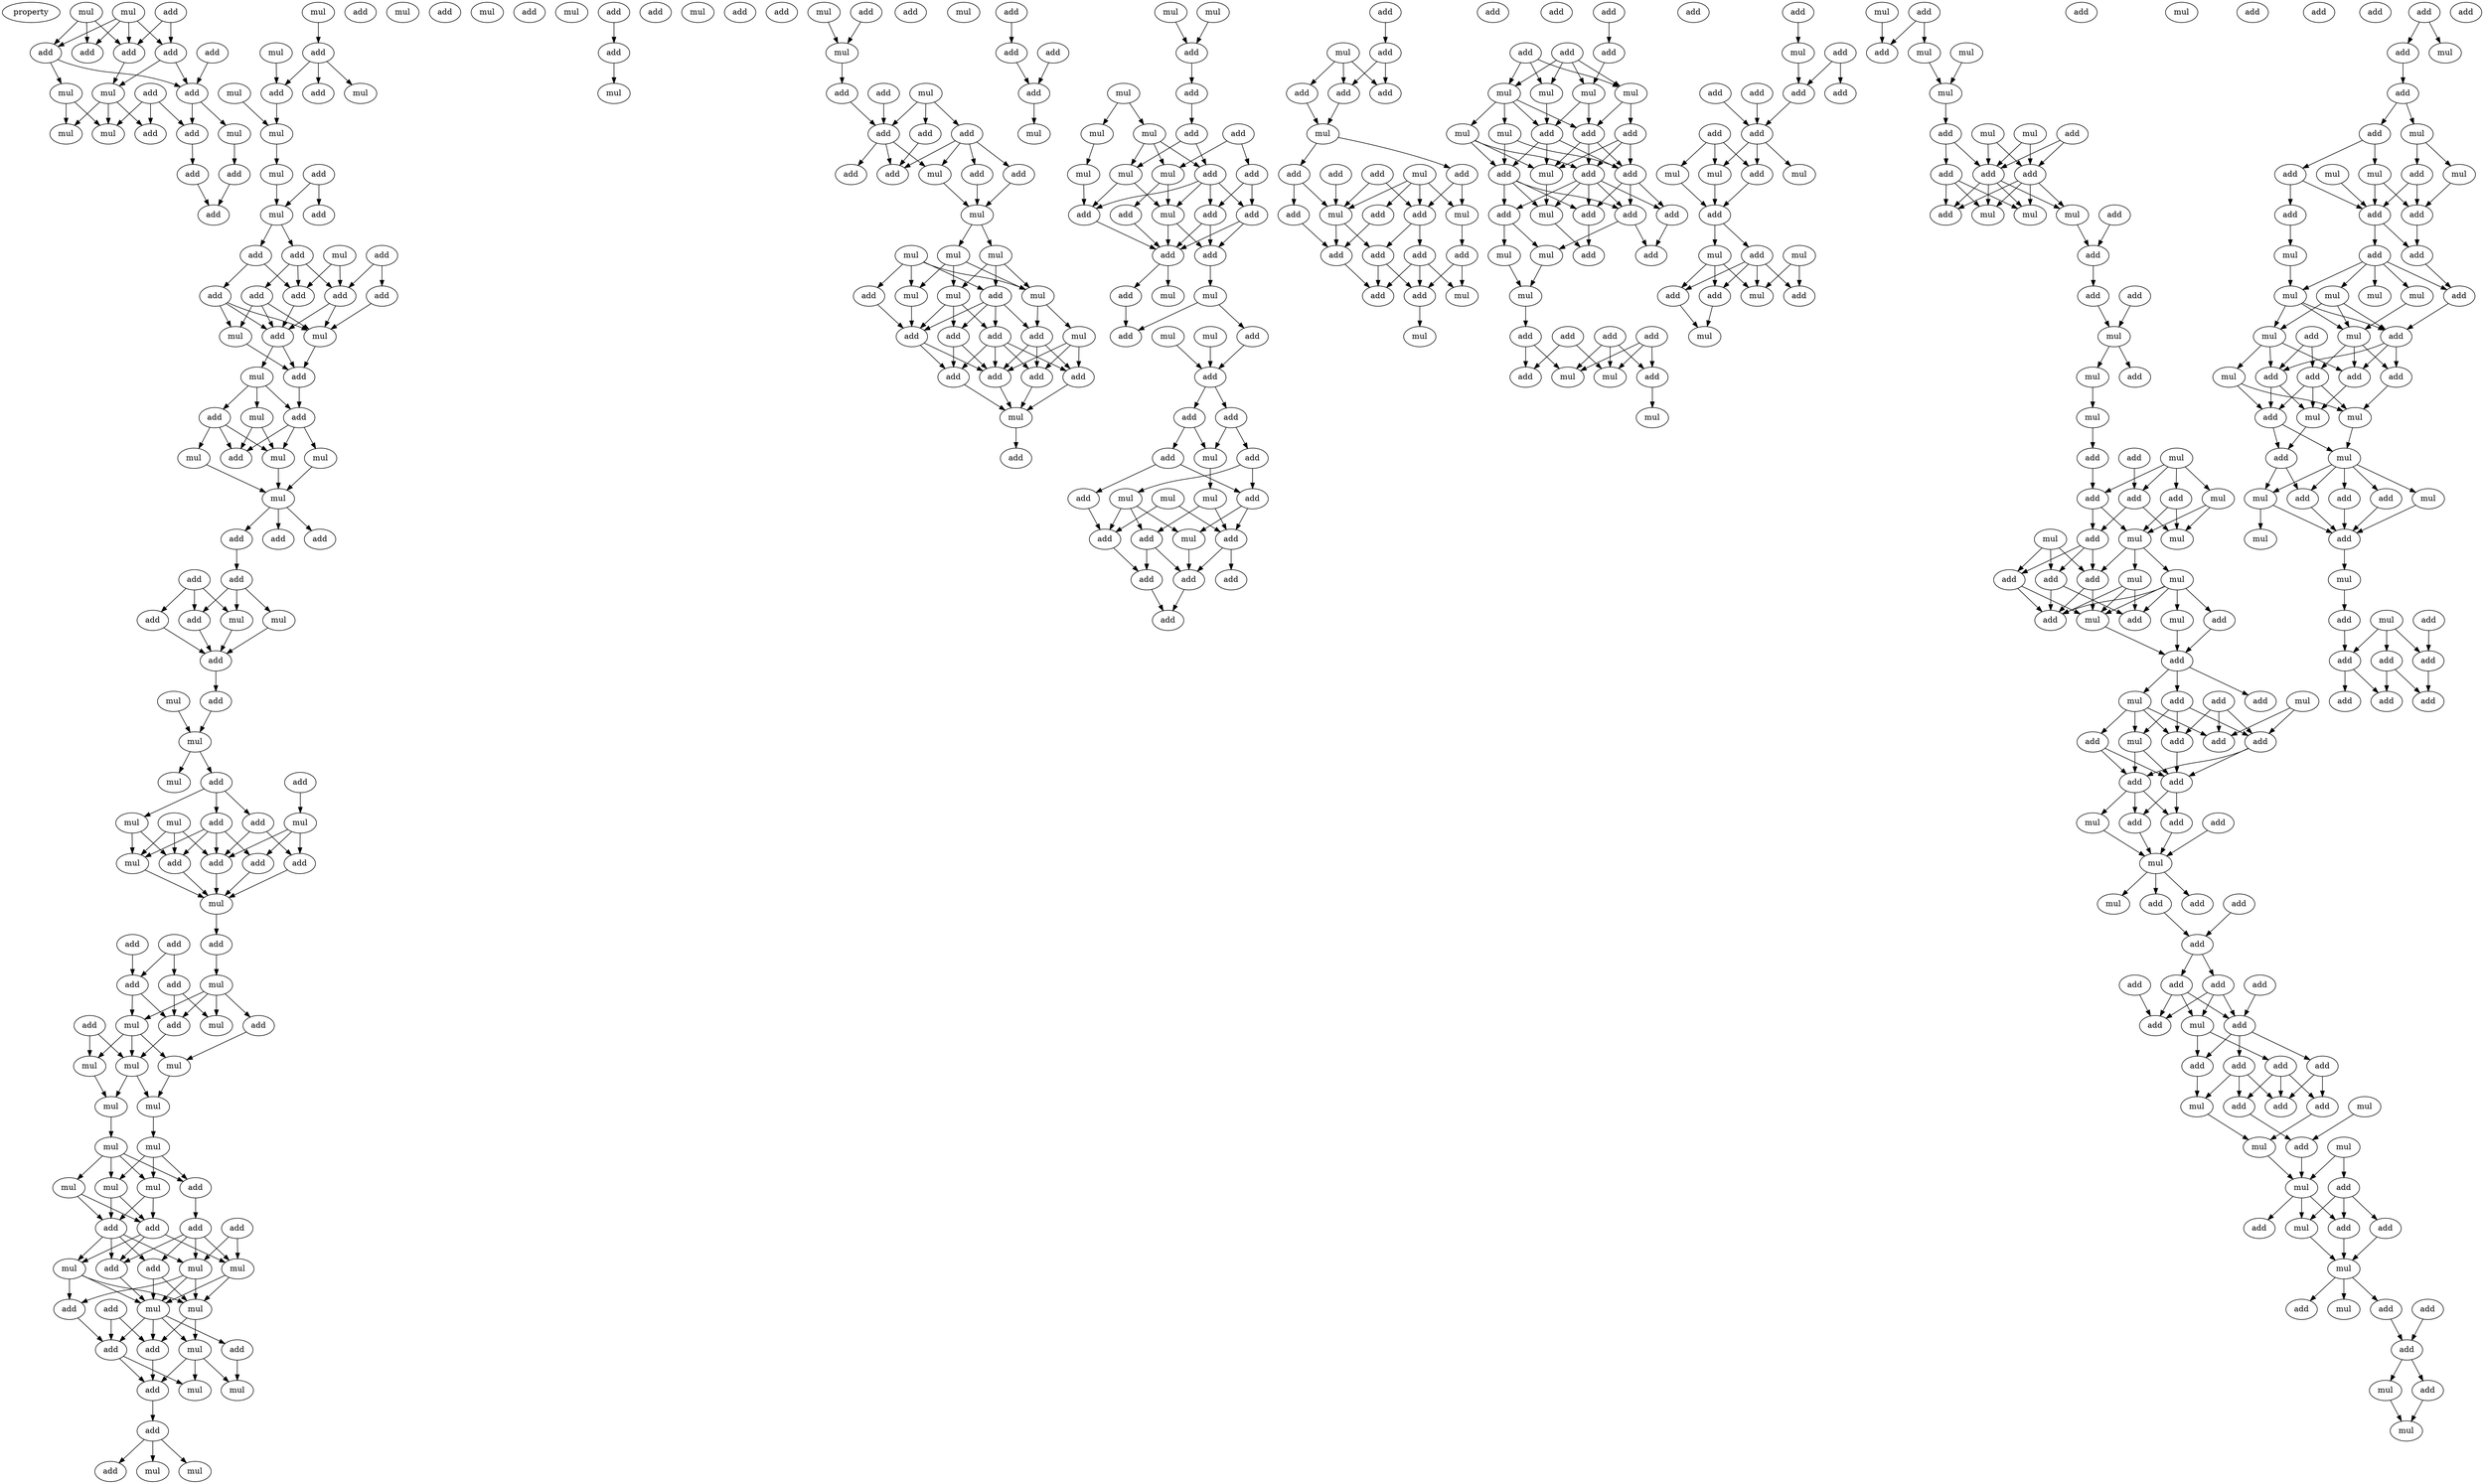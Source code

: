 digraph {
    node [fontcolor=black]
    property [mul=2,lf=1.9]
    0 [ label = mul ];
    1 [ label = add ];
    2 [ label = mul ];
    3 [ label = add ];
    4 [ label = add ];
    5 [ label = add ];
    6 [ label = add ];
    7 [ label = add ];
    8 [ label = mul ];
    9 [ label = mul ];
    10 [ label = add ];
    11 [ label = add ];
    12 [ label = add ];
    13 [ label = mul ];
    14 [ label = mul ];
    15 [ label = mul ];
    16 [ label = add ];
    17 [ label = add ];
    18 [ label = add ];
    19 [ label = add ];
    20 [ label = mul ];
    21 [ label = mul ];
    22 [ label = add ];
    23 [ label = mul ];
    24 [ label = add ];
    25 [ label = add ];
    26 [ label = mul ];
    27 [ label = add ];
    28 [ label = mul ];
    29 [ label = mul ];
    30 [ label = add ];
    31 [ label = add ];
    32 [ label = mul ];
    33 [ label = add ];
    34 [ label = mul ];
    35 [ label = add ];
    36 [ label = add ];
    37 [ label = add ];
    38 [ label = add ];
    39 [ label = add ];
    40 [ label = add ];
    41 [ label = add ];
    42 [ label = mul ];
    43 [ label = add ];
    44 [ label = mul ];
    45 [ label = mul ];
    46 [ label = add ];
    47 [ label = mul ];
    48 [ label = mul ];
    49 [ label = add ];
    50 [ label = add ];
    51 [ label = mul ];
    52 [ label = mul ];
    53 [ label = mul ];
    54 [ label = add ];
    55 [ label = mul ];
    56 [ label = add ];
    57 [ label = add ];
    58 [ label = mul ];
    59 [ label = add ];
    60 [ label = add ];
    61 [ label = add ];
    62 [ label = add ];
    63 [ label = add ];
    64 [ label = add ];
    65 [ label = add ];
    66 [ label = mul ];
    67 [ label = mul ];
    68 [ label = add ];
    69 [ label = mul ];
    70 [ label = mul ];
    71 [ label = add ];
    72 [ label = mul ];
    73 [ label = add ];
    74 [ label = mul ];
    75 [ label = add ];
    76 [ label = mul ];
    77 [ label = mul ];
    78 [ label = mul ];
    79 [ label = add ];
    80 [ label = add ];
    81 [ label = mul ];
    82 [ label = add ];
    83 [ label = add ];
    84 [ label = add ];
    85 [ label = add ];
    86 [ label = mul ];
    87 [ label = add ];
    88 [ label = add ];
    89 [ label = add ];
    90 [ label = add ];
    91 [ label = add ];
    92 [ label = mul ];
    93 [ label = add ];
    94 [ label = add ];
    95 [ label = mul ];
    96 [ label = mul ];
    97 [ label = add ];
    98 [ label = mul ];
    99 [ label = mul ];
    100 [ label = mul ];
    101 [ label = mul ];
    102 [ label = mul ];
    103 [ label = mul ];
    104 [ label = mul ];
    105 [ label = add ];
    106 [ label = mul ];
    107 [ label = mul ];
    108 [ label = mul ];
    109 [ label = add ];
    110 [ label = add ];
    111 [ label = add ];
    112 [ label = add ];
    113 [ label = add ];
    114 [ label = add ];
    115 [ label = mul ];
    116 [ label = mul ];
    117 [ label = mul ];
    118 [ label = mul ];
    119 [ label = add ];
    120 [ label = mul ];
    121 [ label = add ];
    122 [ label = add ];
    123 [ label = mul ];
    124 [ label = add ];
    125 [ label = add ];
    126 [ label = mul ];
    127 [ label = mul ];
    128 [ label = add ];
    129 [ label = add ];
    130 [ label = add ];
    131 [ label = mul ];
    132 [ label = add ];
    133 [ label = mul ];
    134 [ label = add ];
    135 [ label = add ];
    136 [ label = mul ];
    137 [ label = mul ];
    138 [ label = add ];
    139 [ label = add ];
    140 [ label = mul ];
    141 [ label = add ];
    142 [ label = add ];
    143 [ label = mul ];
    144 [ label = add ];
    145 [ label = mul ];
    146 [ label = add ];
    147 [ label = add ];
    148 [ label = add ];
    149 [ label = add ];
    150 [ label = add ];
    151 [ label = add ];
    152 [ label = mul ];
    153 [ label = add ];
    154 [ label = add ];
    155 [ label = mul ];
    156 [ label = mul ];
    157 [ label = mul ];
    158 [ label = mul ];
    159 [ label = mul ];
    160 [ label = add ];
    161 [ label = mul ];
    162 [ label = mul ];
    163 [ label = add ];
    164 [ label = mul ];
    165 [ label = add ];
    166 [ label = add ];
    167 [ label = add ];
    168 [ label = add ];
    169 [ label = mul ];
    170 [ label = add ];
    171 [ label = add ];
    172 [ label = add ];
    173 [ label = add ];
    174 [ label = mul ];
    175 [ label = add ];
    176 [ label = add ];
    177 [ label = add ];
    178 [ label = add ];
    179 [ label = mul ];
    180 [ label = mul ];
    181 [ label = add ];
    182 [ label = add ];
    183 [ label = mul ];
    184 [ label = mul ];
    185 [ label = add ];
    186 [ label = add ];
    187 [ label = mul ];
    188 [ label = add ];
    189 [ label = mul ];
    190 [ label = add ];
    191 [ label = mul ];
    192 [ label = mul ];
    193 [ label = mul ];
    194 [ label = add ];
    195 [ label = mul ];
    196 [ label = add ];
    197 [ label = add ];
    198 [ label = add ];
    199 [ label = add ];
    200 [ label = add ];
    201 [ label = add ];
    202 [ label = mul ];
    203 [ label = mul ];
    204 [ label = add ];
    205 [ label = mul ];
    206 [ label = add ];
    207 [ label = add ];
    208 [ label = mul ];
    209 [ label = add ];
    210 [ label = add ];
    211 [ label = add ];
    212 [ label = mul ];
    213 [ label = add ];
    214 [ label = add ];
    215 [ label = mul ];
    216 [ label = mul ];
    217 [ label = add ];
    218 [ label = mul ];
    219 [ label = add ];
    220 [ label = mul ];
    221 [ label = add ];
    222 [ label = add ];
    223 [ label = add ];
    224 [ label = add ];
    225 [ label = add ];
    226 [ label = add ];
    227 [ label = add ];
    228 [ label = add ];
    229 [ label = add ];
    230 [ label = mul ];
    231 [ label = add ];
    232 [ label = add ];
    233 [ label = add ];
    234 [ label = add ];
    235 [ label = add ];
    236 [ label = mul ];
    237 [ label = add ];
    238 [ label = add ];
    239 [ label = add ];
    240 [ label = add ];
    241 [ label = mul ];
    242 [ label = mul ];
    243 [ label = add ];
    244 [ label = mul ];
    245 [ label = add ];
    246 [ label = add ];
    247 [ label = add ];
    248 [ label = add ];
    249 [ label = add ];
    250 [ label = add ];
    251 [ label = mul ];
    252 [ label = add ];
    253 [ label = add ];
    254 [ label = mul ];
    255 [ label = add ];
    256 [ label = add ];
    257 [ label = add ];
    258 [ label = add ];
    259 [ label = mul ];
    260 [ label = mul ];
    261 [ label = mul ];
    262 [ label = mul ];
    263 [ label = mul ];
    264 [ label = add ];
    265 [ label = mul ];
    266 [ label = add ];
    267 [ label = add ];
    268 [ label = add ];
    269 [ label = add ];
    270 [ label = add ];
    271 [ label = mul ];
    272 [ label = add ];
    273 [ label = add ];
    274 [ label = mul ];
    275 [ label = add ];
    276 [ label = add ];
    277 [ label = mul ];
    278 [ label = add ];
    279 [ label = mul ];
    280 [ label = add ];
    281 [ label = add ];
    282 [ label = mul ];
    283 [ label = add ];
    284 [ label = add ];
    285 [ label = add ];
    286 [ label = add ];
    287 [ label = mul ];
    288 [ label = mul ];
    289 [ label = add ];
    290 [ label = add ];
    291 [ label = mul ];
    292 [ label = add ];
    293 [ label = add ];
    294 [ label = mul ];
    295 [ label = add ];
    296 [ label = add ];
    297 [ label = add ];
    298 [ label = add ];
    299 [ label = add ];
    300 [ label = add ];
    301 [ label = mul ];
    302 [ label = mul ];
    303 [ label = add ];
    304 [ label = mul ];
    305 [ label = add ];
    306 [ label = mul ];
    307 [ label = mul ];
    308 [ label = add ];
    309 [ label = add ];
    310 [ label = add ];
    311 [ label = add ];
    312 [ label = mul ];
    313 [ label = mul ];
    314 [ label = mul ];
    315 [ label = add ];
    316 [ label = mul ];
    317 [ label = add ];
    318 [ label = mul ];
    319 [ label = mul ];
    320 [ label = add ];
    321 [ label = add ];
    322 [ label = add ];
    323 [ label = mul ];
    324 [ label = mul ];
    325 [ label = add ];
    326 [ label = add ];
    327 [ label = add ];
    328 [ label = mul ];
    329 [ label = add ];
    330 [ label = add ];
    331 [ label = mul ];
    332 [ label = mul ];
    333 [ label = add ];
    334 [ label = mul ];
    335 [ label = add ];
    336 [ label = add ];
    337 [ label = mul ];
    338 [ label = mul ];
    339 [ label = add ];
    340 [ label = add ];
    341 [ label = mul ];
    342 [ label = add ];
    343 [ label = mul ];
    344 [ label = add ];
    345 [ label = add ];
    346 [ label = mul ];
    347 [ label = add ];
    348 [ label = add ];
    349 [ label = add ];
    350 [ label = mul ];
    351 [ label = mul ];
    352 [ label = mul ];
    353 [ label = add ];
    354 [ label = add ];
    355 [ label = mul ];
    356 [ label = add ];
    357 [ label = mul ];
    358 [ label = mul ];
    359 [ label = mul ];
    360 [ label = add ];
    361 [ label = add ];
    362 [ label = add ];
    363 [ label = add ];
    364 [ label = add ];
    365 [ label = add ];
    366 [ label = mul ];
    367 [ label = mul ];
    368 [ label = add ];
    369 [ label = add ];
    370 [ label = add ];
    371 [ label = add ];
    372 [ label = add ];
    373 [ label = mul ];
    374 [ label = add ];
    375 [ label = add ];
    376 [ label = add ];
    377 [ label = mul ];
    378 [ label = add ];
    379 [ label = add ];
    380 [ label = mul ];
    381 [ label = mul ];
    382 [ label = add ];
    383 [ label = add ];
    384 [ label = add ];
    385 [ label = add ];
    386 [ label = add ];
    387 [ label = add ];
    388 [ label = add ];
    389 [ label = add ];
    390 [ label = add ];
    391 [ label = mul ];
    392 [ label = add ];
    393 [ label = add ];
    394 [ label = add ];
    395 [ label = add ];
    396 [ label = add ];
    397 [ label = mul ];
    398 [ label = add ];
    399 [ label = add ];
    400 [ label = mul ];
    401 [ label = add ];
    402 [ label = add ];
    403 [ label = mul ];
    404 [ label = mul ];
    405 [ label = mul ];
    406 [ label = add ];
    407 [ label = add ];
    408 [ label = mul ];
    409 [ label = add ];
    410 [ label = add ];
    411 [ label = add ];
    412 [ label = mul ];
    413 [ label = add ];
    414 [ label = mul ];
    415 [ label = add ];
    416 [ label = add ];
    417 [ label = add ];
    418 [ label = add ];
    419 [ label = mul ];
    420 [ label = add ];
    421 [ label = add ];
    422 [ label = add ];
    423 [ label = mul ];
    424 [ label = mul ];
    425 [ label = add ];
    426 [ label = mul ];
    427 [ label = add ];
    428 [ label = mul ];
    429 [ label = add ];
    430 [ label = mul ];
    431 [ label = mul ];
    432 [ label = add ];
    433 [ label = add ];
    434 [ label = add ];
    435 [ label = add ];
    436 [ label = mul ];
    437 [ label = add ];
    438 [ label = add ];
    439 [ label = add ];
    440 [ label = mul ];
    441 [ label = mul ];
    442 [ label = mul ];
    443 [ label = mul ];
    444 [ label = add ];
    445 [ label = mul ];
    446 [ label = add ];
    447 [ label = mul ];
    448 [ label = add ];
    449 [ label = add ];
    450 [ label = mul ];
    451 [ label = add ];
    452 [ label = add ];
    453 [ label = add ];
    454 [ label = mul ];
    455 [ label = mul ];
    456 [ label = add ];
    457 [ label = mul ];
    458 [ label = mul ];
    459 [ label = add ];
    460 [ label = add ];
    461 [ label = add ];
    462 [ label = mul ];
    463 [ label = mul ];
    464 [ label = add ];
    465 [ label = mul ];
    466 [ label = add ];
    467 [ label = add ];
    468 [ label = add ];
    469 [ label = mul ];
    470 [ label = add ];
    471 [ label = add ];
    472 [ label = add ];
    473 [ label = add ];
    474 [ label = add ];
    475 [ label = add ];
    0 -> 3 [ name = 0 ];
    0 -> 4 [ name = 1 ];
    0 -> 6 [ name = 2 ];
    0 -> 7 [ name = 3 ];
    1 -> 3 [ name = 4 ];
    1 -> 4 [ name = 5 ];
    2 -> 3 [ name = 6 ];
    2 -> 6 [ name = 7 ];
    2 -> 7 [ name = 8 ];
    3 -> 9 [ name = 9 ];
    4 -> 9 [ name = 10 ];
    4 -> 11 [ name = 11 ];
    5 -> 11 [ name = 12 ];
    6 -> 8 [ name = 13 ];
    6 -> 11 [ name = 14 ];
    8 -> 13 [ name = 15 ];
    8 -> 14 [ name = 16 ];
    9 -> 13 [ name = 17 ];
    9 -> 14 [ name = 18 ];
    9 -> 16 [ name = 19 ];
    10 -> 12 [ name = 20 ];
    10 -> 14 [ name = 21 ];
    10 -> 16 [ name = 22 ];
    11 -> 12 [ name = 23 ];
    11 -> 15 [ name = 24 ];
    12 -> 18 [ name = 25 ];
    15 -> 17 [ name = 26 ];
    17 -> 19 [ name = 27 ];
    18 -> 19 [ name = 28 ];
    20 -> 22 [ name = 29 ];
    21 -> 24 [ name = 30 ];
    22 -> 24 [ name = 31 ];
    22 -> 25 [ name = 32 ];
    22 -> 26 [ name = 33 ];
    23 -> 28 [ name = 34 ];
    24 -> 28 [ name = 35 ];
    28 -> 29 [ name = 36 ];
    29 -> 32 [ name = 37 ];
    30 -> 31 [ name = 38 ];
    30 -> 32 [ name = 39 ];
    32 -> 35 [ name = 40 ];
    32 -> 36 [ name = 41 ];
    33 -> 37 [ name = 42 ];
    33 -> 41 [ name = 43 ];
    34 -> 38 [ name = 44 ];
    34 -> 41 [ name = 45 ];
    35 -> 38 [ name = 46 ];
    35 -> 40 [ name = 47 ];
    35 -> 41 [ name = 48 ];
    36 -> 38 [ name = 49 ];
    36 -> 39 [ name = 50 ];
    37 -> 44 [ name = 51 ];
    38 -> 43 [ name = 52 ];
    39 -> 42 [ name = 53 ];
    39 -> 43 [ name = 54 ];
    39 -> 44 [ name = 55 ];
    40 -> 42 [ name = 56 ];
    40 -> 43 [ name = 57 ];
    40 -> 44 [ name = 58 ];
    41 -> 43 [ name = 59 ];
    41 -> 44 [ name = 60 ];
    42 -> 46 [ name = 61 ];
    43 -> 45 [ name = 62 ];
    43 -> 46 [ name = 63 ];
    44 -> 46 [ name = 64 ];
    45 -> 47 [ name = 65 ];
    45 -> 49 [ name = 66 ];
    45 -> 50 [ name = 67 ];
    46 -> 49 [ name = 68 ];
    47 -> 52 [ name = 69 ];
    47 -> 54 [ name = 70 ];
    49 -> 52 [ name = 71 ];
    49 -> 53 [ name = 72 ];
    49 -> 54 [ name = 73 ];
    50 -> 51 [ name = 74 ];
    50 -> 52 [ name = 75 ];
    50 -> 54 [ name = 76 ];
    51 -> 55 [ name = 77 ];
    52 -> 55 [ name = 78 ];
    53 -> 55 [ name = 79 ];
    55 -> 56 [ name = 80 ];
    55 -> 59 [ name = 81 ];
    55 -> 60 [ name = 82 ];
    56 -> 62 [ name = 83 ];
    61 -> 63 [ name = 84 ];
    61 -> 64 [ name = 85 ];
    61 -> 66 [ name = 86 ];
    62 -> 64 [ name = 87 ];
    62 -> 66 [ name = 88 ];
    62 -> 67 [ name = 89 ];
    63 -> 68 [ name = 90 ];
    64 -> 68 [ name = 91 ];
    66 -> 68 [ name = 92 ];
    67 -> 68 [ name = 93 ];
    68 -> 71 [ name = 94 ];
    70 -> 72 [ name = 95 ];
    71 -> 72 [ name = 96 ];
    72 -> 74 [ name = 97 ];
    72 -> 75 [ name = 98 ];
    73 -> 77 [ name = 99 ];
    75 -> 78 [ name = 100 ];
    75 -> 79 [ name = 101 ];
    75 -> 80 [ name = 102 ];
    76 -> 81 [ name = 103 ];
    76 -> 82 [ name = 104 ];
    76 -> 85 [ name = 105 ];
    77 -> 83 [ name = 106 ];
    77 -> 84 [ name = 107 ];
    77 -> 85 [ name = 108 ];
    78 -> 81 [ name = 109 ];
    78 -> 82 [ name = 110 ];
    79 -> 83 [ name = 111 ];
    79 -> 85 [ name = 112 ];
    80 -> 81 [ name = 113 ];
    80 -> 82 [ name = 114 ];
    80 -> 84 [ name = 115 ];
    80 -> 85 [ name = 116 ];
    81 -> 86 [ name = 117 ];
    82 -> 86 [ name = 118 ];
    83 -> 86 [ name = 119 ];
    84 -> 86 [ name = 120 ];
    85 -> 86 [ name = 121 ];
    86 -> 88 [ name = 122 ];
    87 -> 90 [ name = 123 ];
    87 -> 91 [ name = 124 ];
    88 -> 92 [ name = 125 ];
    89 -> 91 [ name = 126 ];
    90 -> 95 [ name = 127 ];
    90 -> 97 [ name = 128 ];
    91 -> 96 [ name = 129 ];
    91 -> 97 [ name = 130 ];
    92 -> 93 [ name = 131 ];
    92 -> 95 [ name = 132 ];
    92 -> 96 [ name = 133 ];
    92 -> 97 [ name = 134 ];
    93 -> 98 [ name = 135 ];
    94 -> 99 [ name = 136 ];
    94 -> 100 [ name = 137 ];
    96 -> 98 [ name = 138 ];
    96 -> 99 [ name = 139 ];
    96 -> 100 [ name = 140 ];
    97 -> 99 [ name = 141 ];
    98 -> 101 [ name = 142 ];
    99 -> 101 [ name = 143 ];
    99 -> 102 [ name = 144 ];
    100 -> 102 [ name = 145 ];
    101 -> 104 [ name = 146 ];
    102 -> 103 [ name = 147 ];
    103 -> 105 [ name = 148 ];
    103 -> 106 [ name = 149 ];
    103 -> 107 [ name = 150 ];
    103 -> 108 [ name = 151 ];
    104 -> 105 [ name = 152 ];
    104 -> 106 [ name = 153 ];
    104 -> 108 [ name = 154 ];
    105 -> 111 [ name = 155 ];
    106 -> 109 [ name = 156 ];
    106 -> 110 [ name = 157 ];
    107 -> 109 [ name = 158 ];
    107 -> 110 [ name = 159 ];
    108 -> 109 [ name = 160 ];
    108 -> 110 [ name = 161 ];
    109 -> 113 [ name = 162 ];
    109 -> 114 [ name = 163 ];
    109 -> 116 [ name = 164 ];
    109 -> 117 [ name = 165 ];
    110 -> 114 [ name = 166 ];
    110 -> 115 [ name = 167 ];
    110 -> 117 [ name = 168 ];
    111 -> 113 [ name = 169 ];
    111 -> 114 [ name = 170 ];
    111 -> 115 [ name = 171 ];
    111 -> 116 [ name = 172 ];
    112 -> 115 [ name = 173 ];
    112 -> 116 [ name = 174 ];
    113 -> 118 [ name = 175 ];
    113 -> 120 [ name = 176 ];
    114 -> 120 [ name = 177 ];
    115 -> 118 [ name = 178 ];
    115 -> 120 [ name = 179 ];
    116 -> 118 [ name = 180 ];
    116 -> 119 [ name = 181 ];
    116 -> 120 [ name = 182 ];
    117 -> 118 [ name = 183 ];
    117 -> 119 [ name = 184 ];
    117 -> 120 [ name = 185 ];
    118 -> 122 [ name = 186 ];
    118 -> 123 [ name = 187 ];
    119 -> 125 [ name = 188 ];
    120 -> 122 [ name = 189 ];
    120 -> 123 [ name = 190 ];
    120 -> 124 [ name = 191 ];
    120 -> 125 [ name = 192 ];
    121 -> 122 [ name = 193 ];
    121 -> 125 [ name = 194 ];
    122 -> 128 [ name = 195 ];
    123 -> 126 [ name = 196 ];
    123 -> 127 [ name = 197 ];
    123 -> 128 [ name = 198 ];
    124 -> 126 [ name = 199 ];
    125 -> 127 [ name = 200 ];
    125 -> 128 [ name = 201 ];
    128 -> 129 [ name = 202 ];
    129 -> 130 [ name = 203 ];
    129 -> 131 [ name = 204 ];
    129 -> 133 [ name = 205 ];
    132 -> 135 [ name = 206 ];
    135 -> 137 [ name = 207 ];
    140 -> 143 [ name = 208 ];
    141 -> 143 [ name = 209 ];
    143 -> 144 [ name = 210 ];
    144 -> 149 [ name = 211 ];
    145 -> 147 [ name = 212 ];
    145 -> 148 [ name = 213 ];
    145 -> 149 [ name = 214 ];
    146 -> 149 [ name = 215 ];
    147 -> 150 [ name = 216 ];
    147 -> 152 [ name = 217 ];
    147 -> 153 [ name = 218 ];
    147 -> 154 [ name = 219 ];
    148 -> 154 [ name = 220 ];
    149 -> 151 [ name = 221 ];
    149 -> 152 [ name = 222 ];
    149 -> 154 [ name = 223 ];
    150 -> 155 [ name = 224 ];
    152 -> 155 [ name = 225 ];
    153 -> 155 [ name = 226 ];
    155 -> 156 [ name = 227 ];
    155 -> 158 [ name = 228 ];
    156 -> 160 [ name = 229 ];
    156 -> 161 [ name = 230 ];
    156 -> 164 [ name = 231 ];
    158 -> 161 [ name = 232 ];
    158 -> 162 [ name = 233 ];
    158 -> 164 [ name = 234 ];
    159 -> 160 [ name = 235 ];
    159 -> 161 [ name = 236 ];
    159 -> 162 [ name = 237 ];
    159 -> 163 [ name = 238 ];
    160 -> 165 [ name = 239 ];
    160 -> 166 [ name = 240 ];
    160 -> 167 [ name = 241 ];
    160 -> 168 [ name = 242 ];
    161 -> 165 [ name = 243 ];
    161 -> 169 [ name = 244 ];
    162 -> 166 [ name = 245 ];
    163 -> 166 [ name = 246 ];
    164 -> 166 [ name = 247 ];
    164 -> 167 [ name = 248 ];
    164 -> 168 [ name = 249 ];
    165 -> 170 [ name = 250 ];
    165 -> 171 [ name = 251 ];
    165 -> 173 [ name = 252 ];
    166 -> 172 [ name = 253 ];
    166 -> 173 [ name = 254 ];
    167 -> 172 [ name = 255 ];
    167 -> 173 [ name = 256 ];
    168 -> 170 [ name = 257 ];
    168 -> 171 [ name = 258 ];
    168 -> 172 [ name = 259 ];
    168 -> 173 [ name = 260 ];
    169 -> 170 [ name = 261 ];
    169 -> 171 [ name = 262 ];
    169 -> 173 [ name = 263 ];
    170 -> 174 [ name = 264 ];
    171 -> 174 [ name = 265 ];
    172 -> 174 [ name = 266 ];
    173 -> 174 [ name = 267 ];
    174 -> 175 [ name = 268 ];
    176 -> 177 [ name = 269 ];
    177 -> 181 [ name = 270 ];
    178 -> 181 [ name = 271 ];
    179 -> 182 [ name = 272 ];
    180 -> 182 [ name = 273 ];
    181 -> 184 [ name = 274 ];
    182 -> 185 [ name = 275 ];
    183 -> 187 [ name = 276 ];
    183 -> 189 [ name = 277 ];
    185 -> 188 [ name = 278 ];
    186 -> 193 [ name = 279 ];
    186 -> 194 [ name = 280 ];
    187 -> 190 [ name = 281 ];
    187 -> 192 [ name = 282 ];
    187 -> 193 [ name = 283 ];
    188 -> 190 [ name = 284 ];
    188 -> 192 [ name = 285 ];
    189 -> 191 [ name = 286 ];
    190 -> 195 [ name = 287 ];
    190 -> 197 [ name = 288 ];
    190 -> 198 [ name = 289 ];
    190 -> 199 [ name = 290 ];
    191 -> 198 [ name = 291 ];
    192 -> 195 [ name = 292 ];
    192 -> 198 [ name = 293 ];
    193 -> 195 [ name = 294 ];
    193 -> 196 [ name = 295 ];
    194 -> 197 [ name = 296 ];
    194 -> 199 [ name = 297 ];
    195 -> 200 [ name = 298 ];
    195 -> 201 [ name = 299 ];
    196 -> 201 [ name = 300 ];
    197 -> 200 [ name = 301 ];
    197 -> 201 [ name = 302 ];
    198 -> 201 [ name = 303 ];
    199 -> 200 [ name = 304 ];
    199 -> 201 [ name = 305 ];
    200 -> 202 [ name = 306 ];
    201 -> 203 [ name = 307 ];
    201 -> 204 [ name = 308 ];
    202 -> 206 [ name = 309 ];
    202 -> 207 [ name = 310 ];
    204 -> 207 [ name = 311 ];
    205 -> 209 [ name = 312 ];
    206 -> 209 [ name = 313 ];
    208 -> 209 [ name = 314 ];
    209 -> 210 [ name = 315 ];
    209 -> 211 [ name = 316 ];
    210 -> 212 [ name = 317 ];
    210 -> 213 [ name = 318 ];
    211 -> 212 [ name = 319 ];
    211 -> 214 [ name = 320 ];
    212 -> 218 [ name = 321 ];
    213 -> 217 [ name = 322 ];
    213 -> 219 [ name = 323 ];
    214 -> 215 [ name = 324 ];
    214 -> 217 [ name = 325 ];
    215 -> 220 [ name = 326 ];
    215 -> 221 [ name = 327 ];
    215 -> 223 [ name = 328 ];
    216 -> 222 [ name = 329 ];
    216 -> 223 [ name = 330 ];
    217 -> 220 [ name = 331 ];
    217 -> 222 [ name = 332 ];
    218 -> 221 [ name = 333 ];
    218 -> 222 [ name = 334 ];
    219 -> 223 [ name = 335 ];
    220 -> 224 [ name = 336 ];
    221 -> 224 [ name = 337 ];
    221 -> 225 [ name = 338 ];
    222 -> 224 [ name = 339 ];
    222 -> 226 [ name = 340 ];
    223 -> 225 [ name = 341 ];
    224 -> 228 [ name = 342 ];
    225 -> 228 [ name = 343 ];
    227 -> 229 [ name = 344 ];
    229 -> 231 [ name = 345 ];
    229 -> 233 [ name = 346 ];
    230 -> 231 [ name = 347 ];
    230 -> 233 [ name = 348 ];
    230 -> 235 [ name = 349 ];
    231 -> 236 [ name = 350 ];
    235 -> 236 [ name = 351 ];
    236 -> 239 [ name = 352 ];
    236 -> 240 [ name = 353 ];
    237 -> 243 [ name = 354 ];
    237 -> 244 [ name = 355 ];
    238 -> 244 [ name = 356 ];
    239 -> 244 [ name = 357 ];
    239 -> 246 [ name = 358 ];
    240 -> 242 [ name = 359 ];
    240 -> 243 [ name = 360 ];
    241 -> 242 [ name = 361 ];
    241 -> 243 [ name = 362 ];
    241 -> 244 [ name = 363 ];
    241 -> 245 [ name = 364 ];
    242 -> 247 [ name = 365 ];
    243 -> 248 [ name = 366 ];
    243 -> 250 [ name = 367 ];
    244 -> 248 [ name = 368 ];
    244 -> 249 [ name = 369 ];
    245 -> 249 [ name = 370 ];
    246 -> 249 [ name = 371 ];
    247 -> 251 [ name = 372 ];
    247 -> 253 [ name = 373 ];
    248 -> 252 [ name = 374 ];
    248 -> 253 [ name = 375 ];
    249 -> 252 [ name = 376 ];
    250 -> 251 [ name = 377 ];
    250 -> 252 [ name = 378 ];
    250 -> 253 [ name = 379 ];
    253 -> 254 [ name = 380 ];
    255 -> 256 [ name = 381 ];
    256 -> 260 [ name = 382 ];
    257 -> 259 [ name = 383 ];
    257 -> 261 [ name = 384 ];
    257 -> 262 [ name = 385 ];
    258 -> 259 [ name = 386 ];
    258 -> 260 [ name = 387 ];
    258 -> 261 [ name = 388 ];
    258 -> 262 [ name = 389 ];
    259 -> 266 [ name = 390 ];
    260 -> 264 [ name = 391 ];
    260 -> 266 [ name = 392 ];
    261 -> 263 [ name = 393 ];
    261 -> 264 [ name = 394 ];
    261 -> 265 [ name = 395 ];
    261 -> 266 [ name = 396 ];
    262 -> 264 [ name = 397 ];
    262 -> 267 [ name = 398 ];
    263 -> 268 [ name = 399 ];
    263 -> 270 [ name = 400 ];
    263 -> 271 [ name = 401 ];
    264 -> 269 [ name = 402 ];
    264 -> 270 [ name = 403 ];
    264 -> 271 [ name = 404 ];
    265 -> 268 [ name = 405 ];
    265 -> 269 [ name = 406 ];
    266 -> 268 [ name = 407 ];
    266 -> 269 [ name = 408 ];
    266 -> 271 [ name = 409 ];
    267 -> 269 [ name = 410 ];
    267 -> 270 [ name = 411 ];
    267 -> 271 [ name = 412 ];
    268 -> 272 [ name = 413 ];
    268 -> 273 [ name = 414 ];
    268 -> 274 [ name = 415 ];
    268 -> 275 [ name = 416 ];
    269 -> 272 [ name = 417 ];
    269 -> 273 [ name = 418 ];
    269 -> 276 [ name = 419 ];
    270 -> 272 [ name = 420 ];
    270 -> 273 [ name = 421 ];
    270 -> 274 [ name = 422 ];
    270 -> 275 [ name = 423 ];
    270 -> 276 [ name = 424 ];
    271 -> 274 [ name = 425 ];
    272 -> 281 [ name = 426 ];
    273 -> 278 [ name = 427 ];
    273 -> 279 [ name = 428 ];
    274 -> 281 [ name = 429 ];
    275 -> 277 [ name = 430 ];
    275 -> 279 [ name = 431 ];
    276 -> 278 [ name = 432 ];
    277 -> 282 [ name = 433 ];
    279 -> 282 [ name = 434 ];
    282 -> 285 [ name = 435 ];
    283 -> 287 [ name = 436 ];
    283 -> 288 [ name = 437 ];
    283 -> 289 [ name = 438 ];
    284 -> 288 [ name = 439 ];
    284 -> 290 [ name = 440 ];
    285 -> 287 [ name = 441 ];
    285 -> 290 [ name = 442 ];
    286 -> 287 [ name = 443 ];
    286 -> 288 [ name = 444 ];
    286 -> 289 [ name = 445 ];
    289 -> 291 [ name = 446 ];
    292 -> 294 [ name = 447 ];
    293 -> 297 [ name = 448 ];
    293 -> 298 [ name = 449 ];
    294 -> 297 [ name = 450 ];
    295 -> 299 [ name = 451 ];
    296 -> 299 [ name = 452 ];
    297 -> 299 [ name = 453 ];
    299 -> 301 [ name = 454 ];
    299 -> 302 [ name = 455 ];
    299 -> 303 [ name = 456 ];
    300 -> 301 [ name = 457 ];
    300 -> 303 [ name = 458 ];
    300 -> 304 [ name = 459 ];
    301 -> 305 [ name = 460 ];
    303 -> 305 [ name = 461 ];
    304 -> 305 [ name = 462 ];
    305 -> 306 [ name = 463 ];
    305 -> 308 [ name = 464 ];
    306 -> 309 [ name = 465 ];
    306 -> 310 [ name = 466 ];
    306 -> 312 [ name = 467 ];
    307 -> 311 [ name = 468 ];
    307 -> 312 [ name = 469 ];
    308 -> 309 [ name = 470 ];
    308 -> 310 [ name = 471 ];
    308 -> 311 [ name = 472 ];
    308 -> 312 [ name = 473 ];
    309 -> 313 [ name = 474 ];
    310 -> 313 [ name = 475 ];
    314 -> 317 [ name = 476 ];
    315 -> 316 [ name = 477 ];
    315 -> 317 [ name = 478 ];
    316 -> 319 [ name = 479 ];
    318 -> 319 [ name = 480 ];
    319 -> 322 [ name = 481 ];
    320 -> 325 [ name = 482 ];
    320 -> 327 [ name = 483 ];
    322 -> 325 [ name = 484 ];
    322 -> 326 [ name = 485 ];
    323 -> 325 [ name = 486 ];
    323 -> 327 [ name = 487 ];
    324 -> 325 [ name = 488 ];
    324 -> 327 [ name = 489 ];
    325 -> 328 [ name = 490 ];
    325 -> 329 [ name = 491 ];
    325 -> 331 [ name = 492 ];
    325 -> 332 [ name = 493 ];
    326 -> 328 [ name = 494 ];
    326 -> 329 [ name = 495 ];
    326 -> 332 [ name = 496 ];
    327 -> 328 [ name = 497 ];
    327 -> 329 [ name = 498 ];
    327 -> 331 [ name = 499 ];
    327 -> 332 [ name = 500 ];
    330 -> 333 [ name = 501 ];
    331 -> 333 [ name = 502 ];
    333 -> 336 [ name = 503 ];
    335 -> 337 [ name = 504 ];
    336 -> 337 [ name = 505 ];
    337 -> 338 [ name = 506 ];
    337 -> 339 [ name = 507 ];
    338 -> 341 [ name = 508 ];
    341 -> 344 [ name = 509 ];
    342 -> 347 [ name = 510 ];
    343 -> 345 [ name = 511 ];
    343 -> 346 [ name = 512 ];
    343 -> 347 [ name = 513 ];
    343 -> 348 [ name = 514 ];
    344 -> 345 [ name = 515 ];
    345 -> 349 [ name = 516 ];
    345 -> 350 [ name = 517 ];
    346 -> 350 [ name = 518 ];
    346 -> 351 [ name = 519 ];
    347 -> 349 [ name = 520 ];
    347 -> 351 [ name = 521 ];
    348 -> 350 [ name = 522 ];
    348 -> 351 [ name = 523 ];
    349 -> 353 [ name = 524 ];
    349 -> 354 [ name = 525 ];
    349 -> 356 [ name = 526 ];
    350 -> 353 [ name = 527 ];
    350 -> 355 [ name = 528 ];
    350 -> 357 [ name = 529 ];
    352 -> 353 [ name = 530 ];
    352 -> 354 [ name = 531 ];
    352 -> 356 [ name = 532 ];
    353 -> 359 [ name = 533 ];
    353 -> 362 [ name = 534 ];
    354 -> 361 [ name = 535 ];
    354 -> 362 [ name = 536 ];
    355 -> 358 [ name = 537 ];
    355 -> 359 [ name = 538 ];
    355 -> 360 [ name = 539 ];
    355 -> 361 [ name = 540 ];
    355 -> 362 [ name = 541 ];
    356 -> 359 [ name = 542 ];
    356 -> 362 [ name = 543 ];
    357 -> 359 [ name = 544 ];
    357 -> 361 [ name = 545 ];
    357 -> 362 [ name = 546 ];
    358 -> 363 [ name = 547 ];
    359 -> 363 [ name = 548 ];
    360 -> 363 [ name = 549 ];
    363 -> 364 [ name = 550 ];
    363 -> 367 [ name = 551 ];
    363 -> 368 [ name = 552 ];
    365 -> 369 [ name = 553 ];
    365 -> 370 [ name = 554 ];
    365 -> 372 [ name = 555 ];
    366 -> 369 [ name = 556 ];
    366 -> 372 [ name = 557 ];
    367 -> 370 [ name = 558 ];
    367 -> 371 [ name = 559 ];
    367 -> 372 [ name = 560 ];
    367 -> 373 [ name = 561 ];
    368 -> 369 [ name = 562 ];
    368 -> 370 [ name = 563 ];
    368 -> 373 [ name = 564 ];
    369 -> 374 [ name = 565 ];
    369 -> 375 [ name = 566 ];
    370 -> 375 [ name = 567 ];
    371 -> 374 [ name = 568 ];
    371 -> 375 [ name = 569 ];
    373 -> 374 [ name = 570 ];
    373 -> 375 [ name = 571 ];
    374 -> 377 [ name = 572 ];
    374 -> 378 [ name = 573 ];
    374 -> 379 [ name = 574 ];
    375 -> 378 [ name = 575 ];
    375 -> 379 [ name = 576 ];
    376 -> 380 [ name = 577 ];
    377 -> 380 [ name = 578 ];
    378 -> 380 [ name = 579 ];
    379 -> 380 [ name = 580 ];
    380 -> 381 [ name = 581 ];
    380 -> 382 [ name = 582 ];
    380 -> 383 [ name = 583 ];
    382 -> 385 [ name = 584 ];
    384 -> 385 [ name = 585 ];
    385 -> 386 [ name = 586 ];
    385 -> 388 [ name = 587 ];
    386 -> 390 [ name = 588 ];
    386 -> 391 [ name = 589 ];
    386 -> 392 [ name = 590 ];
    387 -> 390 [ name = 591 ];
    388 -> 390 [ name = 592 ];
    388 -> 391 [ name = 593 ];
    388 -> 392 [ name = 594 ];
    389 -> 392 [ name = 595 ];
    391 -> 393 [ name = 596 ];
    391 -> 394 [ name = 597 ];
    392 -> 393 [ name = 598 ];
    392 -> 395 [ name = 599 ];
    392 -> 396 [ name = 600 ];
    393 -> 397 [ name = 601 ];
    394 -> 398 [ name = 602 ];
    394 -> 399 [ name = 603 ];
    394 -> 401 [ name = 604 ];
    395 -> 399 [ name = 605 ];
    395 -> 401 [ name = 606 ];
    396 -> 397 [ name = 607 ];
    396 -> 398 [ name = 608 ];
    396 -> 401 [ name = 609 ];
    397 -> 403 [ name = 610 ];
    398 -> 402 [ name = 611 ];
    399 -> 403 [ name = 612 ];
    400 -> 402 [ name = 613 ];
    402 -> 405 [ name = 614 ];
    403 -> 405 [ name = 615 ];
    404 -> 405 [ name = 616 ];
    404 -> 406 [ name = 617 ];
    405 -> 407 [ name = 618 ];
    405 -> 408 [ name = 619 ];
    405 -> 409 [ name = 620 ];
    406 -> 407 [ name = 621 ];
    406 -> 408 [ name = 622 ];
    406 -> 410 [ name = 623 ];
    407 -> 412 [ name = 624 ];
    408 -> 412 [ name = 625 ];
    410 -> 412 [ name = 626 ];
    412 -> 413 [ name = 627 ];
    412 -> 414 [ name = 628 ];
    412 -> 417 [ name = 629 ];
    415 -> 418 [ name = 630 ];
    417 -> 418 [ name = 631 ];
    418 -> 419 [ name = 632 ];
    418 -> 421 [ name = 633 ];
    419 -> 424 [ name = 634 ];
    420 -> 422 [ name = 635 ];
    420 -> 423 [ name = 636 ];
    421 -> 424 [ name = 637 ];
    422 -> 425 [ name = 638 ];
    425 -> 426 [ name = 639 ];
    425 -> 427 [ name = 640 ];
    426 -> 428 [ name = 641 ];
    426 -> 429 [ name = 642 ];
    427 -> 431 [ name = 643 ];
    427 -> 432 [ name = 644 ];
    428 -> 433 [ name = 645 ];
    429 -> 433 [ name = 646 ];
    429 -> 434 [ name = 647 ];
    430 -> 434 [ name = 648 ];
    431 -> 433 [ name = 649 ];
    431 -> 434 [ name = 650 ];
    432 -> 434 [ name = 651 ];
    432 -> 435 [ name = 652 ];
    433 -> 438 [ name = 653 ];
    434 -> 437 [ name = 654 ];
    434 -> 438 [ name = 655 ];
    435 -> 436 [ name = 656 ];
    436 -> 443 [ name = 657 ];
    437 -> 439 [ name = 658 ];
    437 -> 440 [ name = 659 ];
    437 -> 441 [ name = 660 ];
    437 -> 442 [ name = 661 ];
    437 -> 443 [ name = 662 ];
    438 -> 439 [ name = 663 ];
    439 -> 444 [ name = 664 ];
    440 -> 445 [ name = 665 ];
    441 -> 444 [ name = 666 ];
    441 -> 445 [ name = 667 ];
    441 -> 447 [ name = 668 ];
    443 -> 444 [ name = 669 ];
    443 -> 445 [ name = 670 ];
    443 -> 447 [ name = 671 ];
    444 -> 448 [ name = 672 ];
    444 -> 449 [ name = 673 ];
    444 -> 451 [ name = 674 ];
    445 -> 448 [ name = 675 ];
    445 -> 451 [ name = 676 ];
    445 -> 452 [ name = 677 ];
    446 -> 449 [ name = 678 ];
    446 -> 452 [ name = 679 ];
    447 -> 448 [ name = 680 ];
    447 -> 449 [ name = 681 ];
    447 -> 450 [ name = 682 ];
    448 -> 454 [ name = 683 ];
    449 -> 453 [ name = 684 ];
    449 -> 454 [ name = 685 ];
    450 -> 453 [ name = 686 ];
    450 -> 455 [ name = 687 ];
    451 -> 455 [ name = 688 ];
    452 -> 453 [ name = 689 ];
    452 -> 454 [ name = 690 ];
    452 -> 455 [ name = 691 ];
    453 -> 456 [ name = 692 ];
    453 -> 457 [ name = 693 ];
    454 -> 456 [ name = 694 ];
    455 -> 457 [ name = 695 ];
    456 -> 458 [ name = 696 ];
    456 -> 459 [ name = 697 ];
    457 -> 458 [ name = 698 ];
    457 -> 459 [ name = 699 ];
    457 -> 460 [ name = 700 ];
    457 -> 461 [ name = 701 ];
    457 -> 462 [ name = 702 ];
    458 -> 463 [ name = 703 ];
    458 -> 464 [ name = 704 ];
    459 -> 464 [ name = 705 ];
    460 -> 464 [ name = 706 ];
    461 -> 464 [ name = 707 ];
    462 -> 464 [ name = 708 ];
    464 -> 465 [ name = 709 ];
    465 -> 468 [ name = 710 ];
    467 -> 471 [ name = 711 ];
    468 -> 472 [ name = 712 ];
    469 -> 470 [ name = 713 ];
    469 -> 471 [ name = 714 ];
    469 -> 472 [ name = 715 ];
    470 -> 473 [ name = 716 ];
    470 -> 475 [ name = 717 ];
    471 -> 475 [ name = 718 ];
    472 -> 473 [ name = 719 ];
    472 -> 474 [ name = 720 ];
}
